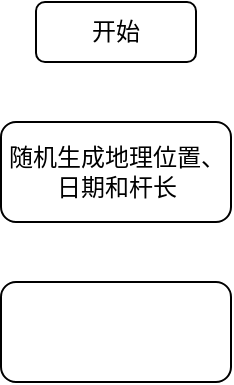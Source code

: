 <mxfile version="20.0.3" type="github">
  <diagram id="j2oIDF2ZuD07oShksiCt" name="第 1 页">
    <mxGraphModel dx="538" dy="389" grid="1" gridSize="10" guides="1" tooltips="1" connect="1" arrows="1" fold="1" page="1" pageScale="1" pageWidth="850" pageHeight="1100" math="0" shadow="0">
      <root>
        <mxCell id="0" />
        <mxCell id="1" parent="0" />
        <mxCell id="xny-iju86W6RO8Nu35me-1" value="&lt;font style=&quot;font-size: 12px;&quot;&gt;开始&lt;/font&gt;" style="rounded=1;whiteSpace=wrap;html=1;fontFamily=Comic Sans MS;" vertex="1" parent="1">
          <mxGeometry x="300" y="180" width="80" height="30" as="geometry" />
        </mxCell>
        <mxCell id="xny-iju86W6RO8Nu35me-2" value="&lt;font&gt;随机生成地理位置、日期和杆长&lt;/font&gt;" style="rounded=1;whiteSpace=wrap;html=1;fontFamily=Comic Sans MS;" vertex="1" parent="1">
          <mxGeometry x="282.5" y="240" width="115" height="50" as="geometry" />
        </mxCell>
        <mxCell id="xny-iju86W6RO8Nu35me-4" value="" style="rounded=1;whiteSpace=wrap;html=1;fontFamily=Comic Sans MS;" vertex="1" parent="1">
          <mxGeometry x="282.5" y="320" width="115" height="50" as="geometry" />
        </mxCell>
      </root>
    </mxGraphModel>
  </diagram>
</mxfile>
